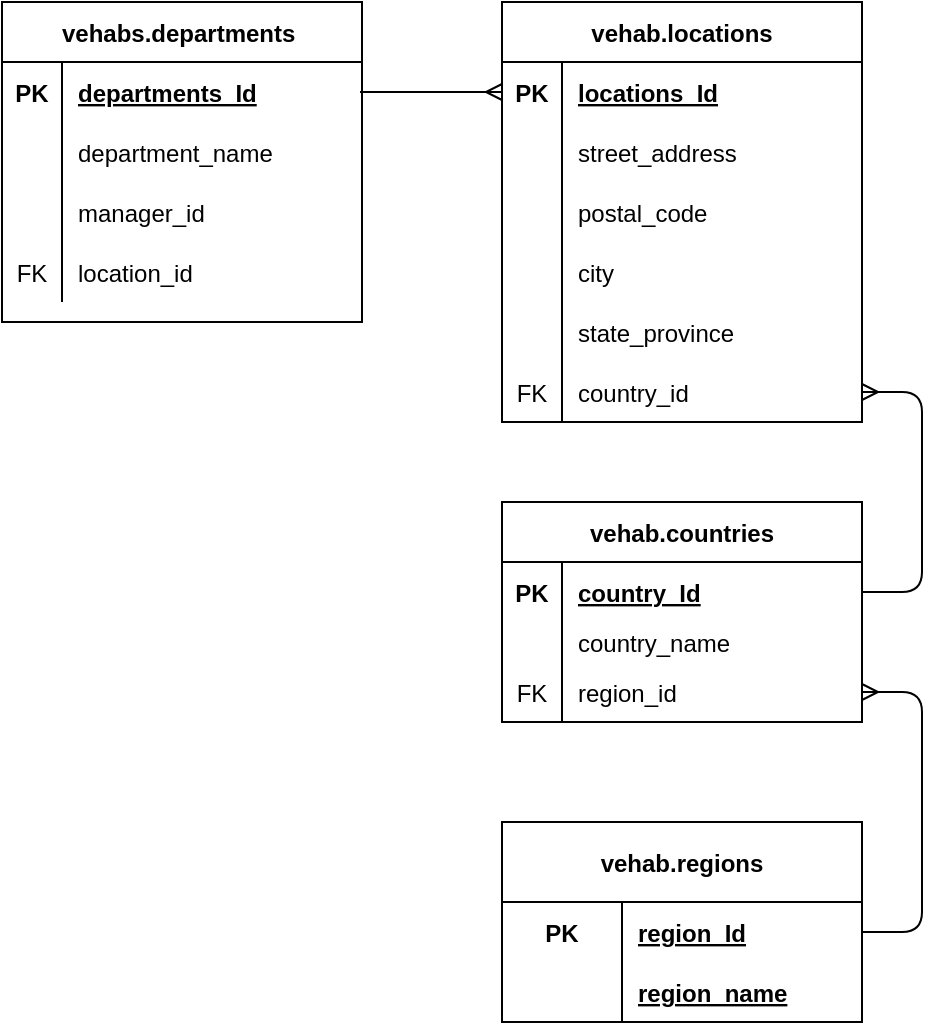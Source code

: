 <mxfile version="13.10.3" type="github">
  <diagram id="OmimlcPRNOlS36g1BJqZ" name="Page-1">
    <mxGraphModel dx="718" dy="739" grid="1" gridSize="10" guides="1" tooltips="1" connect="1" arrows="1" fold="1" page="1" pageScale="1" pageWidth="850" pageHeight="1100" math="0" shadow="0">
      <root>
        <mxCell id="0" />
        <mxCell id="1" parent="0" />
        <mxCell id="3tPBRp_03eay5XD3Fdpg-42" value="vehab.regions" style="shape=table;startSize=40;container=1;collapsible=1;childLayout=tableLayout;fixedRows=1;rowLines=0;fontStyle=1;align=center;resizeLast=1;strokeColor=#000000;" vertex="1" parent="1">
          <mxGeometry x="540" y="440" width="180" height="100" as="geometry" />
        </mxCell>
        <mxCell id="3tPBRp_03eay5XD3Fdpg-43" value="" style="shape=partialRectangle;collapsible=0;dropTarget=0;pointerEvents=0;fillColor=none;top=0;left=0;bottom=0;right=0;points=[[0,0.5],[1,0.5]];portConstraint=eastwest;" vertex="1" parent="3tPBRp_03eay5XD3Fdpg-42">
          <mxGeometry y="40" width="180" height="30" as="geometry" />
        </mxCell>
        <mxCell id="3tPBRp_03eay5XD3Fdpg-44" value="PK" style="shape=partialRectangle;connectable=0;fillColor=none;top=0;left=0;bottom=0;right=0;fontStyle=1;overflow=hidden;" vertex="1" parent="3tPBRp_03eay5XD3Fdpg-43">
          <mxGeometry width="60" height="30" as="geometry" />
        </mxCell>
        <mxCell id="3tPBRp_03eay5XD3Fdpg-45" value="region_Id" style="shape=partialRectangle;connectable=0;fillColor=none;top=0;left=0;bottom=0;right=0;align=left;spacingLeft=6;fontStyle=5;overflow=hidden;" vertex="1" parent="3tPBRp_03eay5XD3Fdpg-43">
          <mxGeometry x="60" width="120" height="30" as="geometry" />
        </mxCell>
        <mxCell id="3tPBRp_03eay5XD3Fdpg-46" value="" style="shape=partialRectangle;collapsible=0;dropTarget=0;pointerEvents=0;fillColor=none;top=0;left=0;bottom=1;right=0;points=[[0,0.5],[1,0.5]];portConstraint=eastwest;strokeColor=none;" vertex="1" parent="3tPBRp_03eay5XD3Fdpg-42">
          <mxGeometry y="70" width="180" height="30" as="geometry" />
        </mxCell>
        <mxCell id="3tPBRp_03eay5XD3Fdpg-47" value="" style="shape=partialRectangle;connectable=0;fillColor=none;top=0;left=0;bottom=0;right=0;fontStyle=1;overflow=hidden;" vertex="1" parent="3tPBRp_03eay5XD3Fdpg-46">
          <mxGeometry width="60" height="30" as="geometry" />
        </mxCell>
        <mxCell id="3tPBRp_03eay5XD3Fdpg-48" value="region_name" style="shape=partialRectangle;connectable=0;fillColor=none;top=0;left=0;bottom=0;right=0;align=left;spacingLeft=6;fontStyle=5;overflow=hidden;strokeColor=none;" vertex="1" parent="3tPBRp_03eay5XD3Fdpg-46">
          <mxGeometry x="60" width="120" height="30" as="geometry" />
        </mxCell>
        <mxCell id="3tPBRp_03eay5XD3Fdpg-56" value="vehab.countries" style="shape=table;startSize=30;container=1;collapsible=1;childLayout=tableLayout;fixedRows=1;rowLines=0;fontStyle=1;align=center;resizeLast=1;strokeColor=#000000;" vertex="1" parent="1">
          <mxGeometry x="540" y="280" width="180" height="110" as="geometry" />
        </mxCell>
        <mxCell id="3tPBRp_03eay5XD3Fdpg-57" value="" style="shape=partialRectangle;collapsible=0;dropTarget=0;pointerEvents=0;fillColor=none;top=0;left=0;bottom=1;right=0;points=[[0,0.5],[1,0.5]];portConstraint=eastwest;strokeColor=none;" vertex="1" parent="3tPBRp_03eay5XD3Fdpg-56">
          <mxGeometry y="30" width="180" height="30" as="geometry" />
        </mxCell>
        <mxCell id="3tPBRp_03eay5XD3Fdpg-58" value="PK" style="shape=partialRectangle;connectable=0;fillColor=none;top=0;left=0;bottom=0;right=0;fontStyle=1;overflow=hidden;" vertex="1" parent="3tPBRp_03eay5XD3Fdpg-57">
          <mxGeometry width="30" height="30" as="geometry" />
        </mxCell>
        <mxCell id="3tPBRp_03eay5XD3Fdpg-59" value="country_Id" style="shape=partialRectangle;connectable=0;fillColor=none;top=0;left=0;bottom=0;right=0;align=left;spacingLeft=6;fontStyle=5;overflow=hidden;" vertex="1" parent="3tPBRp_03eay5XD3Fdpg-57">
          <mxGeometry x="30" width="150" height="30" as="geometry" />
        </mxCell>
        <mxCell id="3tPBRp_03eay5XD3Fdpg-60" value="" style="shape=partialRectangle;collapsible=0;dropTarget=0;pointerEvents=0;fillColor=none;top=0;left=0;bottom=0;right=0;points=[[0,0.5],[1,0.5]];portConstraint=eastwest;" vertex="1" parent="3tPBRp_03eay5XD3Fdpg-56">
          <mxGeometry y="60" width="180" height="20" as="geometry" />
        </mxCell>
        <mxCell id="3tPBRp_03eay5XD3Fdpg-61" value="" style="shape=partialRectangle;connectable=0;fillColor=none;top=0;left=0;bottom=0;right=0;editable=1;overflow=hidden;" vertex="1" parent="3tPBRp_03eay5XD3Fdpg-60">
          <mxGeometry width="30" height="20" as="geometry" />
        </mxCell>
        <mxCell id="3tPBRp_03eay5XD3Fdpg-62" value="country_name" style="shape=partialRectangle;connectable=0;fillColor=none;top=0;left=0;bottom=0;right=0;align=left;spacingLeft=6;overflow=hidden;" vertex="1" parent="3tPBRp_03eay5XD3Fdpg-60">
          <mxGeometry x="30" width="150" height="20" as="geometry" />
        </mxCell>
        <mxCell id="3tPBRp_03eay5XD3Fdpg-63" value="" style="shape=partialRectangle;collapsible=0;dropTarget=0;pointerEvents=0;fillColor=none;top=0;left=0;bottom=0;right=0;points=[[0,0.5],[1,0.5]];portConstraint=eastwest;" vertex="1" parent="3tPBRp_03eay5XD3Fdpg-56">
          <mxGeometry y="80" width="180" height="30" as="geometry" />
        </mxCell>
        <mxCell id="3tPBRp_03eay5XD3Fdpg-64" value="FK" style="shape=partialRectangle;connectable=0;fillColor=none;top=0;left=0;bottom=0;right=0;editable=1;overflow=hidden;" vertex="1" parent="3tPBRp_03eay5XD3Fdpg-63">
          <mxGeometry width="30" height="30" as="geometry" />
        </mxCell>
        <mxCell id="3tPBRp_03eay5XD3Fdpg-65" value="region_id" style="shape=partialRectangle;connectable=0;fillColor=none;top=0;left=0;bottom=0;right=0;align=left;spacingLeft=6;overflow=hidden;" vertex="1" parent="3tPBRp_03eay5XD3Fdpg-63">
          <mxGeometry x="30" width="150" height="30" as="geometry" />
        </mxCell>
        <mxCell id="3tPBRp_03eay5XD3Fdpg-70" value="" style="edgeStyle=entityRelationEdgeStyle;fontSize=12;html=1;endArrow=ERmany;exitX=1;exitY=0.5;exitDx=0;exitDy=0;entryX=1;entryY=0.5;entryDx=0;entryDy=0;" edge="1" parent="1" source="3tPBRp_03eay5XD3Fdpg-43" target="3tPBRp_03eay5XD3Fdpg-63">
          <mxGeometry width="100" height="100" relative="1" as="geometry">
            <mxPoint x="340" y="430" as="sourcePoint" />
            <mxPoint x="440" y="330" as="targetPoint" />
          </mxGeometry>
        </mxCell>
        <mxCell id="3tPBRp_03eay5XD3Fdpg-71" value="vehab.locations" style="shape=table;startSize=30;container=1;collapsible=1;childLayout=tableLayout;fixedRows=1;rowLines=0;fontStyle=1;align=center;resizeLast=1;strokeColor=#000000;" vertex="1" parent="1">
          <mxGeometry x="540" y="30" width="180" height="210" as="geometry" />
        </mxCell>
        <mxCell id="3tPBRp_03eay5XD3Fdpg-72" value="" style="shape=partialRectangle;collapsible=0;dropTarget=0;pointerEvents=0;fillColor=none;top=0;left=0;bottom=1;right=0;points=[[0,0.5],[1,0.5]];portConstraint=eastwest;strokeColor=none;" vertex="1" parent="3tPBRp_03eay5XD3Fdpg-71">
          <mxGeometry y="30" width="180" height="30" as="geometry" />
        </mxCell>
        <mxCell id="3tPBRp_03eay5XD3Fdpg-73" value="PK" style="shape=partialRectangle;connectable=0;fillColor=none;top=0;left=0;bottom=0;right=0;fontStyle=1;overflow=hidden;strokeColor=none;" vertex="1" parent="3tPBRp_03eay5XD3Fdpg-72">
          <mxGeometry width="30" height="30" as="geometry" />
        </mxCell>
        <mxCell id="3tPBRp_03eay5XD3Fdpg-74" value="locations_Id" style="shape=partialRectangle;connectable=0;fillColor=none;top=0;left=0;bottom=0;right=0;align=left;spacingLeft=6;fontStyle=5;overflow=hidden;strokeColor=none;" vertex="1" parent="3tPBRp_03eay5XD3Fdpg-72">
          <mxGeometry x="30" width="150" height="30" as="geometry" />
        </mxCell>
        <mxCell id="3tPBRp_03eay5XD3Fdpg-75" value="" style="shape=partialRectangle;collapsible=0;dropTarget=0;pointerEvents=0;fillColor=none;top=0;left=0;bottom=0;right=0;points=[[0,0.5],[1,0.5]];portConstraint=eastwest;" vertex="1" parent="3tPBRp_03eay5XD3Fdpg-71">
          <mxGeometry y="60" width="180" height="30" as="geometry" />
        </mxCell>
        <mxCell id="3tPBRp_03eay5XD3Fdpg-76" value="" style="shape=partialRectangle;connectable=0;fillColor=none;top=0;left=0;bottom=0;right=0;editable=1;overflow=hidden;" vertex="1" parent="3tPBRp_03eay5XD3Fdpg-75">
          <mxGeometry width="30" height="30" as="geometry" />
        </mxCell>
        <mxCell id="3tPBRp_03eay5XD3Fdpg-77" value="street_address" style="shape=partialRectangle;connectable=0;fillColor=none;top=0;left=0;bottom=0;right=0;align=left;spacingLeft=6;overflow=hidden;strokeColor=none;" vertex="1" parent="3tPBRp_03eay5XD3Fdpg-75">
          <mxGeometry x="30" width="150" height="30" as="geometry" />
        </mxCell>
        <mxCell id="3tPBRp_03eay5XD3Fdpg-78" value="" style="shape=partialRectangle;collapsible=0;dropTarget=0;pointerEvents=0;fillColor=none;top=0;left=0;bottom=0;right=0;points=[[0,0.5],[1,0.5]];portConstraint=eastwest;" vertex="1" parent="3tPBRp_03eay5XD3Fdpg-71">
          <mxGeometry y="90" width="180" height="30" as="geometry" />
        </mxCell>
        <mxCell id="3tPBRp_03eay5XD3Fdpg-79" value="" style="shape=partialRectangle;connectable=0;fillColor=none;top=0;left=0;bottom=0;right=0;editable=1;overflow=hidden;" vertex="1" parent="3tPBRp_03eay5XD3Fdpg-78">
          <mxGeometry width="30" height="30" as="geometry" />
        </mxCell>
        <mxCell id="3tPBRp_03eay5XD3Fdpg-80" value="postal_code" style="shape=partialRectangle;connectable=0;fillColor=none;top=0;left=0;bottom=0;right=0;align=left;spacingLeft=6;overflow=hidden;" vertex="1" parent="3tPBRp_03eay5XD3Fdpg-78">
          <mxGeometry x="30" width="150" height="30" as="geometry" />
        </mxCell>
        <mxCell id="3tPBRp_03eay5XD3Fdpg-81" value="" style="shape=partialRectangle;collapsible=0;dropTarget=0;pointerEvents=0;fillColor=none;top=0;left=0;bottom=0;right=0;points=[[0,0.5],[1,0.5]];portConstraint=eastwest;" vertex="1" parent="3tPBRp_03eay5XD3Fdpg-71">
          <mxGeometry y="120" width="180" height="30" as="geometry" />
        </mxCell>
        <mxCell id="3tPBRp_03eay5XD3Fdpg-82" value="" style="shape=partialRectangle;connectable=0;fillColor=none;top=0;left=0;bottom=0;right=0;editable=1;overflow=hidden;" vertex="1" parent="3tPBRp_03eay5XD3Fdpg-81">
          <mxGeometry width="30" height="30" as="geometry" />
        </mxCell>
        <mxCell id="3tPBRp_03eay5XD3Fdpg-83" value="city" style="shape=partialRectangle;connectable=0;fillColor=none;top=0;left=0;bottom=0;right=0;align=left;spacingLeft=6;overflow=hidden;" vertex="1" parent="3tPBRp_03eay5XD3Fdpg-81">
          <mxGeometry x="30" width="150" height="30" as="geometry" />
        </mxCell>
        <mxCell id="3tPBRp_03eay5XD3Fdpg-84" value="" style="shape=partialRectangle;collapsible=0;dropTarget=0;pointerEvents=0;fillColor=none;top=0;left=0;bottom=0;right=0;points=[[0,0.5],[1,0.5]];portConstraint=eastwest;" vertex="1" parent="3tPBRp_03eay5XD3Fdpg-71">
          <mxGeometry y="150" width="180" height="30" as="geometry" />
        </mxCell>
        <mxCell id="3tPBRp_03eay5XD3Fdpg-85" value="" style="shape=partialRectangle;connectable=0;fillColor=none;top=0;left=0;bottom=0;right=0;editable=1;overflow=hidden;" vertex="1" parent="3tPBRp_03eay5XD3Fdpg-84">
          <mxGeometry width="30" height="30" as="geometry" />
        </mxCell>
        <mxCell id="3tPBRp_03eay5XD3Fdpg-86" value="state_province" style="shape=partialRectangle;connectable=0;fillColor=none;top=0;left=0;bottom=0;right=0;align=left;spacingLeft=6;overflow=hidden;" vertex="1" parent="3tPBRp_03eay5XD3Fdpg-84">
          <mxGeometry x="30" width="150" height="30" as="geometry" />
        </mxCell>
        <mxCell id="3tPBRp_03eay5XD3Fdpg-87" value="" style="shape=partialRectangle;collapsible=0;dropTarget=0;pointerEvents=0;fillColor=none;top=0;left=0;bottom=0;right=0;points=[[0,0.5],[1,0.5]];portConstraint=eastwest;" vertex="1" parent="3tPBRp_03eay5XD3Fdpg-71">
          <mxGeometry y="180" width="180" height="30" as="geometry" />
        </mxCell>
        <mxCell id="3tPBRp_03eay5XD3Fdpg-88" value="FK" style="shape=partialRectangle;connectable=0;fillColor=none;top=0;left=0;bottom=0;right=0;editable=1;overflow=hidden;" vertex="1" parent="3tPBRp_03eay5XD3Fdpg-87">
          <mxGeometry width="30" height="30" as="geometry" />
        </mxCell>
        <mxCell id="3tPBRp_03eay5XD3Fdpg-89" value="country_id" style="shape=partialRectangle;connectable=0;fillColor=none;top=0;left=0;bottom=0;right=0;align=left;spacingLeft=6;overflow=hidden;" vertex="1" parent="3tPBRp_03eay5XD3Fdpg-87">
          <mxGeometry x="30" width="150" height="30" as="geometry" />
        </mxCell>
        <mxCell id="3tPBRp_03eay5XD3Fdpg-94" value="" style="edgeStyle=orthogonalEdgeStyle;fontSize=12;html=1;endArrow=ERmany;exitX=1;exitY=0.5;exitDx=0;exitDy=0;entryX=1;entryY=0.5;entryDx=0;entryDy=0;" edge="1" parent="1" source="3tPBRp_03eay5XD3Fdpg-57" target="3tPBRp_03eay5XD3Fdpg-87">
          <mxGeometry width="100" height="100" relative="1" as="geometry">
            <mxPoint x="600" y="430" as="sourcePoint" />
            <mxPoint x="780" y="220" as="targetPoint" />
            <Array as="points">
              <mxPoint x="750" y="325" />
              <mxPoint x="750" y="225" />
            </Array>
          </mxGeometry>
        </mxCell>
        <mxCell id="3tPBRp_03eay5XD3Fdpg-108" value="vehabs.departments " style="shape=table;startSize=30;container=1;collapsible=1;childLayout=tableLayout;fixedRows=1;rowLines=0;fontStyle=1;align=center;resizeLast=1;strokeColor=#000000;" vertex="1" parent="1">
          <mxGeometry x="290" y="30" width="180" height="160" as="geometry" />
        </mxCell>
        <mxCell id="3tPBRp_03eay5XD3Fdpg-109" value="" style="shape=partialRectangle;collapsible=0;dropTarget=0;pointerEvents=0;fillColor=none;top=0;left=0;bottom=1;right=0;points=[[0,0.5],[1,0.5]];portConstraint=eastwest;strokeColor=none;" vertex="1" parent="3tPBRp_03eay5XD3Fdpg-108">
          <mxGeometry y="30" width="180" height="30" as="geometry" />
        </mxCell>
        <mxCell id="3tPBRp_03eay5XD3Fdpg-110" value="PK" style="shape=partialRectangle;connectable=0;fillColor=none;top=0;left=0;bottom=0;right=0;fontStyle=1;overflow=hidden;" vertex="1" parent="3tPBRp_03eay5XD3Fdpg-109">
          <mxGeometry width="30" height="30" as="geometry" />
        </mxCell>
        <mxCell id="3tPBRp_03eay5XD3Fdpg-111" value="departments_Id" style="shape=partialRectangle;connectable=0;fillColor=none;top=0;left=0;bottom=0;right=0;align=left;spacingLeft=6;fontStyle=5;overflow=hidden;" vertex="1" parent="3tPBRp_03eay5XD3Fdpg-109">
          <mxGeometry x="30" width="150" height="30" as="geometry" />
        </mxCell>
        <mxCell id="3tPBRp_03eay5XD3Fdpg-112" value="" style="shape=partialRectangle;collapsible=0;dropTarget=0;pointerEvents=0;fillColor=none;top=0;left=0;bottom=0;right=0;points=[[0,0.5],[1,0.5]];portConstraint=eastwest;" vertex="1" parent="3tPBRp_03eay5XD3Fdpg-108">
          <mxGeometry y="60" width="180" height="30" as="geometry" />
        </mxCell>
        <mxCell id="3tPBRp_03eay5XD3Fdpg-113" value="" style="shape=partialRectangle;connectable=0;fillColor=none;top=0;left=0;bottom=0;right=0;editable=1;overflow=hidden;" vertex="1" parent="3tPBRp_03eay5XD3Fdpg-112">
          <mxGeometry width="30" height="30" as="geometry" />
        </mxCell>
        <mxCell id="3tPBRp_03eay5XD3Fdpg-114" value="department_name" style="shape=partialRectangle;connectable=0;fillColor=none;top=0;left=0;bottom=0;right=0;align=left;spacingLeft=6;overflow=hidden;" vertex="1" parent="3tPBRp_03eay5XD3Fdpg-112">
          <mxGeometry x="30" width="150" height="30" as="geometry" />
        </mxCell>
        <mxCell id="3tPBRp_03eay5XD3Fdpg-115" value="" style="shape=partialRectangle;collapsible=0;dropTarget=0;pointerEvents=0;fillColor=none;top=0;left=0;bottom=0;right=0;points=[[0,0.5],[1,0.5]];portConstraint=eastwest;" vertex="1" parent="3tPBRp_03eay5XD3Fdpg-108">
          <mxGeometry y="90" width="180" height="30" as="geometry" />
        </mxCell>
        <mxCell id="3tPBRp_03eay5XD3Fdpg-116" value="" style="shape=partialRectangle;connectable=0;fillColor=none;top=0;left=0;bottom=0;right=0;editable=1;overflow=hidden;" vertex="1" parent="3tPBRp_03eay5XD3Fdpg-115">
          <mxGeometry width="30" height="30" as="geometry" />
        </mxCell>
        <mxCell id="3tPBRp_03eay5XD3Fdpg-117" value="manager_id" style="shape=partialRectangle;connectable=0;fillColor=none;top=0;left=0;bottom=0;right=0;align=left;spacingLeft=6;overflow=hidden;" vertex="1" parent="3tPBRp_03eay5XD3Fdpg-115">
          <mxGeometry x="30" width="150" height="30" as="geometry" />
        </mxCell>
        <mxCell id="3tPBRp_03eay5XD3Fdpg-118" value="" style="shape=partialRectangle;collapsible=0;dropTarget=0;pointerEvents=0;fillColor=none;top=0;left=0;bottom=0;right=0;points=[[0,0.5],[1,0.5]];portConstraint=eastwest;" vertex="1" parent="3tPBRp_03eay5XD3Fdpg-108">
          <mxGeometry y="120" width="180" height="30" as="geometry" />
        </mxCell>
        <mxCell id="3tPBRp_03eay5XD3Fdpg-119" value="FK" style="shape=partialRectangle;connectable=0;fillColor=none;top=0;left=0;bottom=0;right=0;editable=1;overflow=hidden;" vertex="1" parent="3tPBRp_03eay5XD3Fdpg-118">
          <mxGeometry width="30" height="30" as="geometry" />
        </mxCell>
        <mxCell id="3tPBRp_03eay5XD3Fdpg-120" value="location_id" style="shape=partialRectangle;connectable=0;fillColor=none;top=0;left=0;bottom=0;right=0;align=left;spacingLeft=6;overflow=hidden;" vertex="1" parent="3tPBRp_03eay5XD3Fdpg-118">
          <mxGeometry x="30" width="150" height="30" as="geometry" />
        </mxCell>
        <mxCell id="3tPBRp_03eay5XD3Fdpg-121" value="" style="edgeStyle=entityRelationEdgeStyle;fontSize=12;html=1;endArrow=ERmany;entryX=0;entryY=0.5;entryDx=0;entryDy=0;" edge="1" parent="1" target="3tPBRp_03eay5XD3Fdpg-72">
          <mxGeometry width="100" height="100" relative="1" as="geometry">
            <mxPoint x="469" y="75" as="sourcePoint" />
            <mxPoint x="460" y="330" as="targetPoint" />
          </mxGeometry>
        </mxCell>
      </root>
    </mxGraphModel>
  </diagram>
</mxfile>

